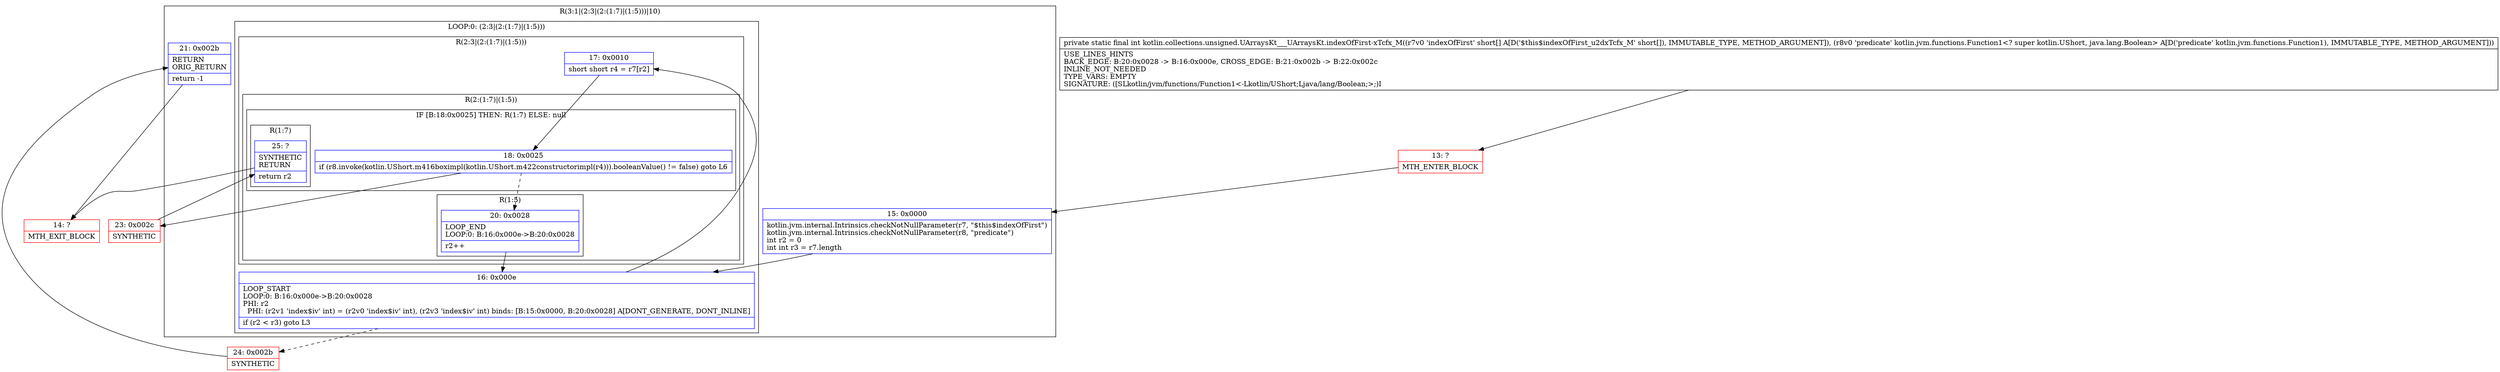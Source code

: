 digraph "CFG forkotlin.collections.unsigned.UArraysKt___UArraysKt.indexOfFirst\-xTcfx_M([SLkotlin\/jvm\/functions\/Function1;)I" {
subgraph cluster_Region_196732379 {
label = "R(3:1|(2:3|(2:(1:7)|(1:5)))|10)";
node [shape=record,color=blue];
Node_15 [shape=record,label="{15\:\ 0x0000|kotlin.jvm.internal.Intrinsics.checkNotNullParameter(r7, \"$this$indexOfFirst\")\lkotlin.jvm.internal.Intrinsics.checkNotNullParameter(r8, \"predicate\")\lint r2 = 0\lint int r3 = r7.length\l}"];
subgraph cluster_LoopRegion_2022710786 {
label = "LOOP:0: (2:3|(2:(1:7)|(1:5)))";
node [shape=record,color=blue];
Node_16 [shape=record,label="{16\:\ 0x000e|LOOP_START\lLOOP:0: B:16:0x000e\-\>B:20:0x0028\lPHI: r2 \l  PHI: (r2v1 'index$iv' int) = (r2v0 'index$iv' int), (r2v3 'index$iv' int) binds: [B:15:0x0000, B:20:0x0028] A[DONT_GENERATE, DONT_INLINE]\l|if (r2 \< r3) goto L3\l}"];
subgraph cluster_Region_1190227484 {
label = "R(2:3|(2:(1:7)|(1:5)))";
node [shape=record,color=blue];
Node_17 [shape=record,label="{17\:\ 0x0010|short short r4 = r7[r2]\l}"];
subgraph cluster_Region_805556970 {
label = "R(2:(1:7)|(1:5))";
node [shape=record,color=blue];
subgraph cluster_IfRegion_2059055740 {
label = "IF [B:18:0x0025] THEN: R(1:7) ELSE: null";
node [shape=record,color=blue];
Node_18 [shape=record,label="{18\:\ 0x0025|if (r8.invoke(kotlin.UShort.m416boximpl(kotlin.UShort.m422constructorimpl(r4))).booleanValue() != false) goto L6\l}"];
subgraph cluster_Region_44227620 {
label = "R(1:7)";
node [shape=record,color=blue];
Node_25 [shape=record,label="{25\:\ ?|SYNTHETIC\lRETURN\l|return r2\l}"];
}
}
subgraph cluster_Region_62876657 {
label = "R(1:5)";
node [shape=record,color=blue];
Node_20 [shape=record,label="{20\:\ 0x0028|LOOP_END\lLOOP:0: B:16:0x000e\-\>B:20:0x0028\l|r2++\l}"];
}
}
}
}
Node_21 [shape=record,label="{21\:\ 0x002b|RETURN\lORIG_RETURN\l|return \-1\l}"];
}
Node_13 [shape=record,color=red,label="{13\:\ ?|MTH_ENTER_BLOCK\l}"];
Node_23 [shape=record,color=red,label="{23\:\ 0x002c|SYNTHETIC\l}"];
Node_14 [shape=record,color=red,label="{14\:\ ?|MTH_EXIT_BLOCK\l}"];
Node_24 [shape=record,color=red,label="{24\:\ 0x002b|SYNTHETIC\l}"];
MethodNode[shape=record,label="{private static final int kotlin.collections.unsigned.UArraysKt___UArraysKt.indexOfFirst\-xTcfx_M((r7v0 'indexOfFirst' short[] A[D('$this$indexOfFirst_u2dxTcfx_M' short[]), IMMUTABLE_TYPE, METHOD_ARGUMENT]), (r8v0 'predicate' kotlin.jvm.functions.Function1\<? super kotlin.UShort, java.lang.Boolean\> A[D('predicate' kotlin.jvm.functions.Function1), IMMUTABLE_TYPE, METHOD_ARGUMENT]))  | USE_LINES_HINTS\lBACK_EDGE: B:20:0x0028 \-\> B:16:0x000e, CROSS_EDGE: B:21:0x002b \-\> B:22:0x002c\lINLINE_NOT_NEEDED\lTYPE_VARS: EMPTY\lSIGNATURE: ([SLkotlin\/jvm\/functions\/Function1\<\-Lkotlin\/UShort;Ljava\/lang\/Boolean;\>;)I\l}"];
MethodNode -> Node_13;Node_15 -> Node_16;
Node_16 -> Node_17;
Node_16 -> Node_24[style=dashed];
Node_17 -> Node_18;
Node_18 -> Node_20[style=dashed];
Node_18 -> Node_23;
Node_25 -> Node_14;
Node_20 -> Node_16;
Node_21 -> Node_14;
Node_13 -> Node_15;
Node_23 -> Node_25;
Node_24 -> Node_21;
}

